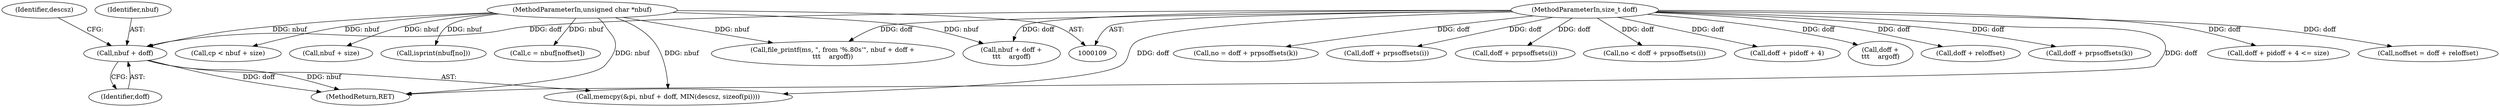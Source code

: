 digraph "0_file_2858eaf99f6cc5aae129bcbf1e24ad160240185f@pointer" {
"1000254" [label="(Call,nbuf + doff)"];
"1000111" [label="(MethodParameterIn,unsigned char *nbuf)"];
"1000117" [label="(MethodParameterIn,size_t doff)"];
"1000405" [label="(Call,c = nbuf[noffset])"];
"1000463" [label="(Call,no < doff + prpsoffsets(i))"];
"1000327" [label="(Call,doff + pidoff + 4)"];
"1000256" [label="(Identifier,doff)"];
"1000311" [label="(Call,doff +\n\t\t\t    argoff)"];
"1000500" [label="(Call,cp < nbuf + size)"];
"1000255" [label="(Identifier,nbuf)"];
"1000254" [label="(Call,nbuf + doff)"];
"1000258" [label="(Identifier,descsz)"];
"1000375" [label="(Call,doff + reloffset)"];
"1000306" [label="(Call,file_printf(ms, \", from '%.80s'\", nbuf + doff +\n\t\t\t    argoff))"];
"1000502" [label="(Call,nbuf + size)"];
"1000111" [label="(MethodParameterIn,unsigned char *nbuf)"];
"1000459" [label="(Call,doff + prpsoffsets(k))"];
"1000551" [label="(MethodReturn,RET)"];
"1000326" [label="(Call,doff + pidoff + 4 <= size)"];
"1000373" [label="(Call,noffset = doff + reloffset)"];
"1000117" [label="(MethodParameterIn,size_t doff)"];
"1000457" [label="(Call,no = doff + prpsoffsets(k))"];
"1000491" [label="(Call,doff + prpsoffsets(i))"];
"1000475" [label="(Call,isprint(nbuf[no]))"];
"1000251" [label="(Call,memcpy(&pi, nbuf + doff, MIN(descsz, sizeof(pi))))"];
"1000309" [label="(Call,nbuf + doff +\n\t\t\t    argoff)"];
"1000465" [label="(Call,doff + prpsoffsets(i))"];
"1000254" -> "1000251"  [label="AST: "];
"1000254" -> "1000256"  [label="CFG: "];
"1000255" -> "1000254"  [label="AST: "];
"1000256" -> "1000254"  [label="AST: "];
"1000258" -> "1000254"  [label="CFG: "];
"1000254" -> "1000551"  [label="DDG: nbuf"];
"1000254" -> "1000551"  [label="DDG: doff"];
"1000111" -> "1000254"  [label="DDG: nbuf"];
"1000117" -> "1000254"  [label="DDG: doff"];
"1000111" -> "1000109"  [label="AST: "];
"1000111" -> "1000551"  [label="DDG: nbuf"];
"1000111" -> "1000251"  [label="DDG: nbuf"];
"1000111" -> "1000306"  [label="DDG: nbuf"];
"1000111" -> "1000309"  [label="DDG: nbuf"];
"1000111" -> "1000405"  [label="DDG: nbuf"];
"1000111" -> "1000475"  [label="DDG: nbuf"];
"1000111" -> "1000500"  [label="DDG: nbuf"];
"1000111" -> "1000502"  [label="DDG: nbuf"];
"1000117" -> "1000109"  [label="AST: "];
"1000117" -> "1000551"  [label="DDG: doff"];
"1000117" -> "1000251"  [label="DDG: doff"];
"1000117" -> "1000306"  [label="DDG: doff"];
"1000117" -> "1000309"  [label="DDG: doff"];
"1000117" -> "1000311"  [label="DDG: doff"];
"1000117" -> "1000326"  [label="DDG: doff"];
"1000117" -> "1000327"  [label="DDG: doff"];
"1000117" -> "1000373"  [label="DDG: doff"];
"1000117" -> "1000375"  [label="DDG: doff"];
"1000117" -> "1000457"  [label="DDG: doff"];
"1000117" -> "1000459"  [label="DDG: doff"];
"1000117" -> "1000463"  [label="DDG: doff"];
"1000117" -> "1000465"  [label="DDG: doff"];
"1000117" -> "1000491"  [label="DDG: doff"];
}
